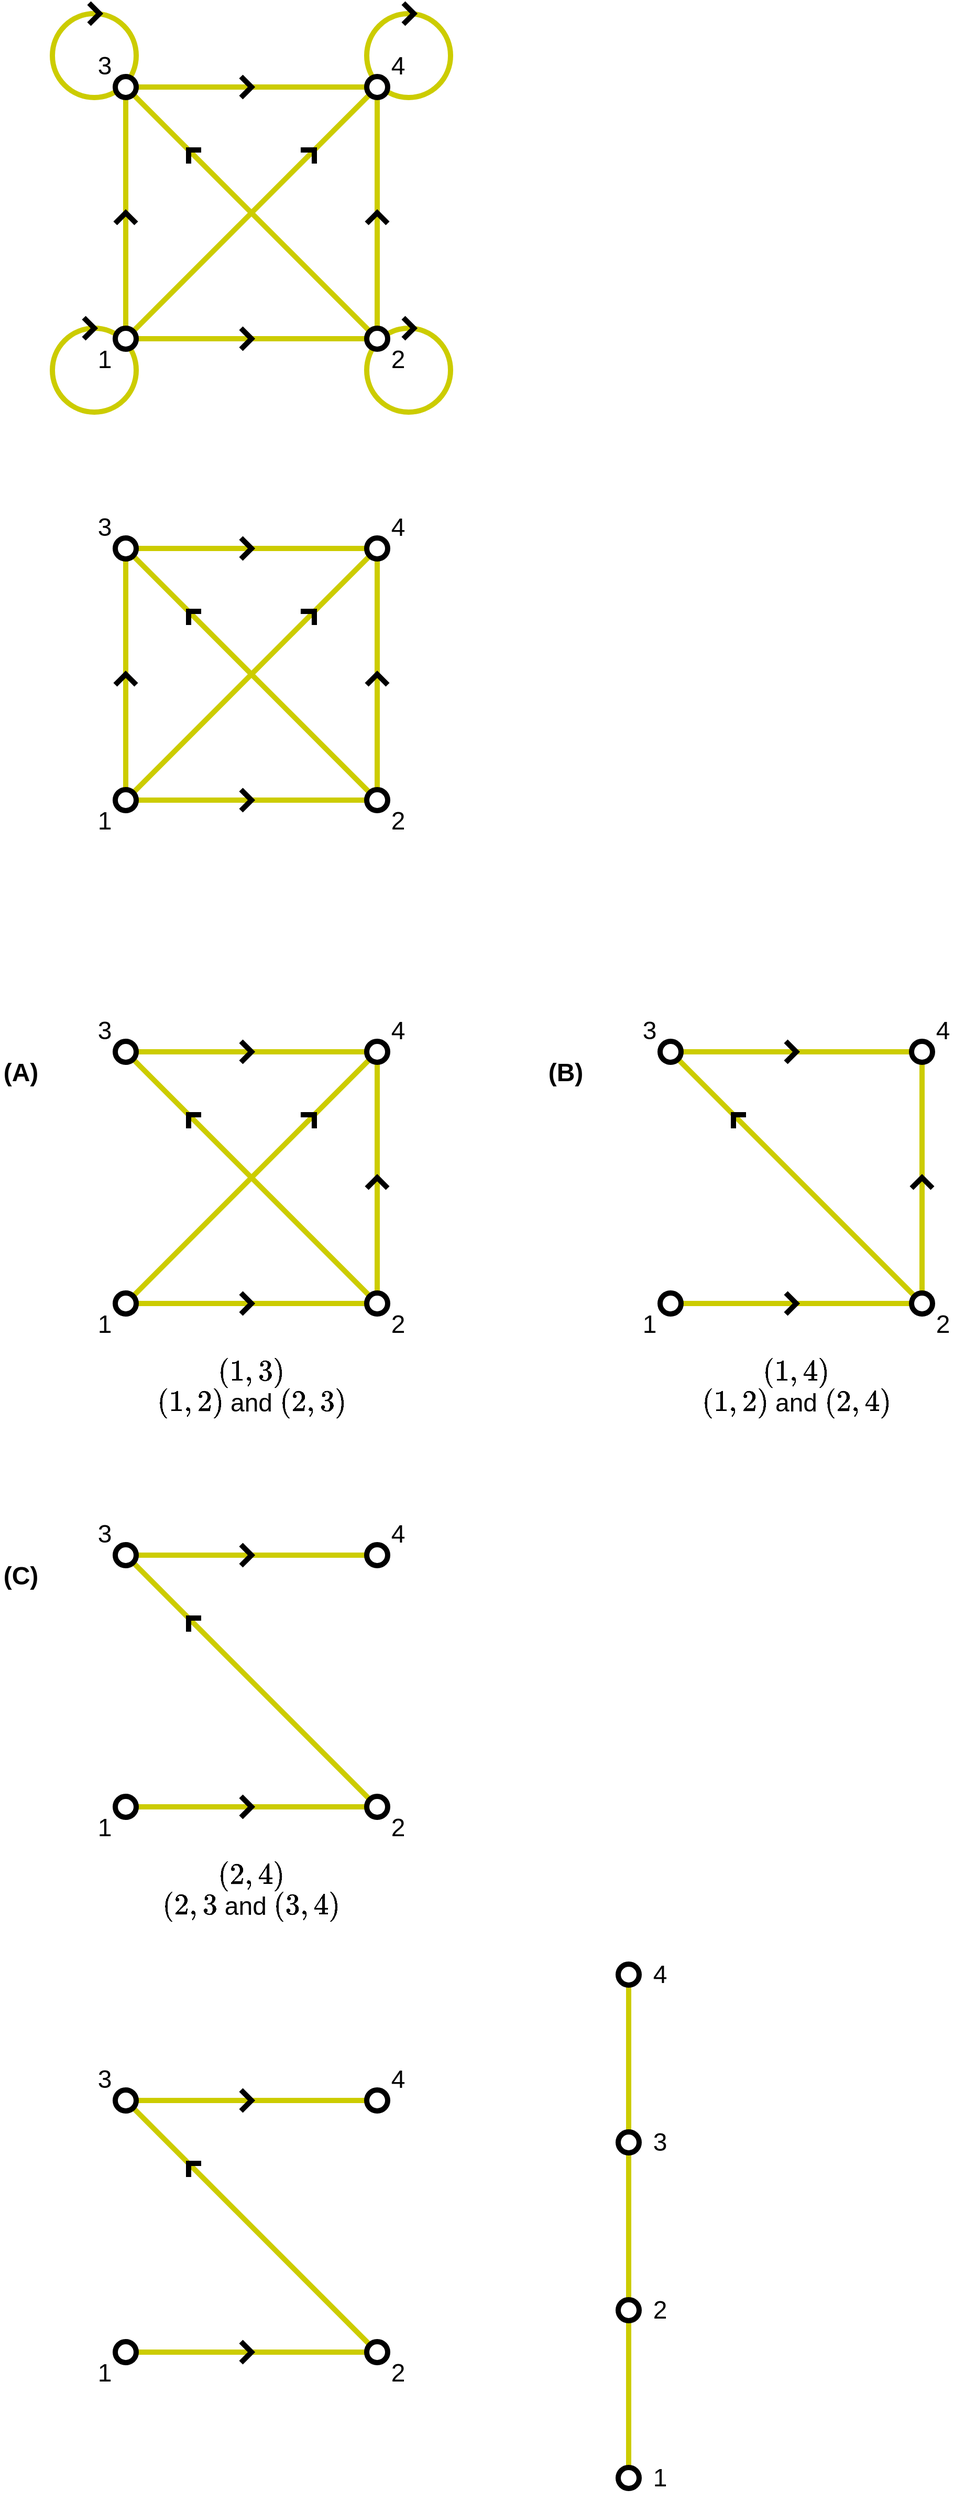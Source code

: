 <mxfile version="21.5.0" type="device">
  <diagram name="Page-1" id="IW_oSJNL5YYZl4O8NQYL">
    <mxGraphModel dx="834" dy="1719" grid="1" gridSize="10" guides="1" tooltips="1" connect="1" arrows="1" fold="1" page="1" pageScale="1" pageWidth="850" pageHeight="1100" math="1" shadow="0">
      <root>
        <mxCell id="0" />
        <mxCell id="1" parent="0" />
        <mxCell id="uUJFxHH4b_m9CaUNY9jW-165" value="" style="ellipse;whiteSpace=wrap;html=1;fillColor=none;strokeWidth=5;strokeColor=#CCCC00;" parent="1" vertex="1">
          <mxGeometry x="390" y="350" width="80" height="80" as="geometry" />
        </mxCell>
        <mxCell id="uUJFxHH4b_m9CaUNY9jW-164" value="" style="ellipse;whiteSpace=wrap;html=1;fillColor=none;strokeWidth=5;strokeColor=#CCCC00;" parent="1" vertex="1">
          <mxGeometry x="90" y="350" width="80" height="80" as="geometry" />
        </mxCell>
        <mxCell id="uUJFxHH4b_m9CaUNY9jW-160" value="" style="ellipse;whiteSpace=wrap;html=1;fillColor=none;strokeWidth=5;strokeColor=#CCCC00;" parent="1" vertex="1">
          <mxGeometry x="90" y="50" width="80" height="80" as="geometry" />
        </mxCell>
        <mxCell id="uUJFxHH4b_m9CaUNY9jW-7" style="rounded=0;orthogonalLoop=1;jettySize=auto;html=1;endArrow=none;endFill=0;strokeWidth=5;strokeColor=#CCCC00;" parent="1" source="uUJFxHH4b_m9CaUNY9jW-1" target="uUJFxHH4b_m9CaUNY9jW-3" edge="1">
          <mxGeometry relative="1" as="geometry" />
        </mxCell>
        <mxCell id="uUJFxHH4b_m9CaUNY9jW-8" style="rounded=0;orthogonalLoop=1;jettySize=auto;html=1;endArrow=none;endFill=0;strokeWidth=5;strokeColor=#CCCC00;" parent="1" source="uUJFxHH4b_m9CaUNY9jW-3" target="uUJFxHH4b_m9CaUNY9jW-4" edge="1">
          <mxGeometry relative="1" as="geometry">
            <mxPoint x="178" y="376" as="sourcePoint" />
            <mxPoint x="322" y="484" as="targetPoint" />
          </mxGeometry>
        </mxCell>
        <mxCell id="uUJFxHH4b_m9CaUNY9jW-9" style="rounded=0;orthogonalLoop=1;jettySize=auto;html=1;endArrow=none;endFill=0;strokeWidth=5;strokeColor=#CCCC00;" parent="1" source="uUJFxHH4b_m9CaUNY9jW-5" target="uUJFxHH4b_m9CaUNY9jW-4" edge="1">
          <mxGeometry relative="1" as="geometry">
            <mxPoint x="338" y="484" as="sourcePoint" />
            <mxPoint x="482" y="376" as="targetPoint" />
          </mxGeometry>
        </mxCell>
        <mxCell id="uUJFxHH4b_m9CaUNY9jW-10" style="rounded=0;orthogonalLoop=1;jettySize=auto;html=1;endArrow=none;endFill=0;strokeWidth=5;strokeColor=#CCCC00;" parent="1" source="uUJFxHH4b_m9CaUNY9jW-1" target="uUJFxHH4b_m9CaUNY9jW-5" edge="1">
          <mxGeometry relative="1" as="geometry">
            <mxPoint x="387.593" y="633.492" as="sourcePoint" />
            <mxPoint x="492" y="380" as="targetPoint" />
          </mxGeometry>
        </mxCell>
        <mxCell id="uUJFxHH4b_m9CaUNY9jW-14" value="" style="endArrow=none;html=1;rounded=0;strokeWidth=5;" parent="1" edge="1">
          <mxGeometry width="50" height="50" relative="1" as="geometry">
            <mxPoint x="270" y="350" as="sourcePoint" />
            <mxPoint x="270" y="370" as="targetPoint" />
            <Array as="points">
              <mxPoint x="280" y="360" />
            </Array>
          </mxGeometry>
        </mxCell>
        <mxCell id="uUJFxHH4b_m9CaUNY9jW-17" value="&lt;font style=&quot;font-size: 24px;&quot;&gt;1&lt;/font&gt;" style="text;html=1;strokeColor=none;fillColor=none;align=center;verticalAlign=middle;whiteSpace=wrap;rounded=0;" parent="1" vertex="1">
          <mxGeometry x="120" y="360" width="40" height="40" as="geometry" />
        </mxCell>
        <mxCell id="uUJFxHH4b_m9CaUNY9jW-150" style="rounded=0;orthogonalLoop=1;jettySize=auto;html=1;endArrow=none;endFill=0;strokeWidth=5;strokeColor=#CCCC00;" parent="1" source="uUJFxHH4b_m9CaUNY9jW-1" target="uUJFxHH4b_m9CaUNY9jW-4" edge="1">
          <mxGeometry relative="1" as="geometry">
            <mxPoint x="170" y="360" as="sourcePoint" />
            <mxPoint x="170" y="140" as="targetPoint" />
          </mxGeometry>
        </mxCell>
        <mxCell id="uUJFxHH4b_m9CaUNY9jW-151" style="rounded=0;orthogonalLoop=1;jettySize=auto;html=1;endArrow=none;endFill=0;strokeWidth=5;strokeColor=#CCCC00;" parent="1" source="uUJFxHH4b_m9CaUNY9jW-5" target="uUJFxHH4b_m9CaUNY9jW-3" edge="1">
          <mxGeometry relative="1" as="geometry">
            <mxPoint x="177" y="363" as="sourcePoint" />
            <mxPoint x="403" y="137" as="targetPoint" />
          </mxGeometry>
        </mxCell>
        <mxCell id="uUJFxHH4b_m9CaUNY9jW-152" value="&lt;font style=&quot;font-size: 24px;&quot;&gt;2&lt;/font&gt;" style="text;html=1;strokeColor=none;fillColor=none;align=center;verticalAlign=middle;whiteSpace=wrap;rounded=0;" parent="1" vertex="1">
          <mxGeometry x="400" y="360" width="40" height="40" as="geometry" />
        </mxCell>
        <mxCell id="uUJFxHH4b_m9CaUNY9jW-153" value="&lt;font style=&quot;font-size: 24px;&quot;&gt;4&lt;/font&gt;" style="text;html=1;strokeColor=none;fillColor=none;align=center;verticalAlign=middle;whiteSpace=wrap;rounded=0;" parent="1" vertex="1">
          <mxGeometry x="400" y="80" width="40" height="40" as="geometry" />
        </mxCell>
        <mxCell id="uUJFxHH4b_m9CaUNY9jW-154" value="&lt;font style=&quot;font-size: 24px;&quot;&gt;3&lt;/font&gt;" style="text;html=1;strokeColor=none;fillColor=none;align=center;verticalAlign=middle;whiteSpace=wrap;rounded=0;" parent="1" vertex="1">
          <mxGeometry x="120" y="80" width="40" height="40" as="geometry" />
        </mxCell>
        <mxCell id="uUJFxHH4b_m9CaUNY9jW-1" value="" style="ellipse;whiteSpace=wrap;html=1;strokeWidth=5;" parent="1" vertex="1">
          <mxGeometry x="150" y="350" width="20" height="20" as="geometry" />
        </mxCell>
        <mxCell id="uUJFxHH4b_m9CaUNY9jW-3" value="" style="ellipse;whiteSpace=wrap;html=1;strokeWidth=5;fillColor=default;" parent="1" vertex="1">
          <mxGeometry x="390" y="350" width="20" height="20" as="geometry" />
        </mxCell>
        <mxCell id="uUJFxHH4b_m9CaUNY9jW-5" value="" style="ellipse;whiteSpace=wrap;html=1;strokeWidth=5;" parent="1" vertex="1">
          <mxGeometry x="150" y="110" width="20" height="20" as="geometry" />
        </mxCell>
        <mxCell id="uUJFxHH4b_m9CaUNY9jW-155" value="" style="endArrow=none;html=1;rounded=0;strokeWidth=5;" parent="1" edge="1">
          <mxGeometry width="50" height="50" relative="1" as="geometry">
            <mxPoint x="270" y="110" as="sourcePoint" />
            <mxPoint x="270" y="130" as="targetPoint" />
            <Array as="points">
              <mxPoint x="280" y="120" />
            </Array>
          </mxGeometry>
        </mxCell>
        <mxCell id="uUJFxHH4b_m9CaUNY9jW-156" value="" style="endArrow=none;html=1;rounded=0;strokeWidth=5;" parent="1" edge="1">
          <mxGeometry width="50" height="50" relative="1" as="geometry">
            <mxPoint x="410" y="250" as="sourcePoint" />
            <mxPoint x="390" y="250" as="targetPoint" />
            <Array as="points">
              <mxPoint x="400" y="240" />
            </Array>
          </mxGeometry>
        </mxCell>
        <mxCell id="uUJFxHH4b_m9CaUNY9jW-157" value="" style="endArrow=none;html=1;rounded=0;strokeWidth=5;" parent="1" edge="1">
          <mxGeometry width="50" height="50" relative="1" as="geometry">
            <mxPoint x="170" y="250" as="sourcePoint" />
            <mxPoint x="150" y="250" as="targetPoint" />
            <Array as="points">
              <mxPoint x="160" y="240" />
            </Array>
          </mxGeometry>
        </mxCell>
        <mxCell id="uUJFxHH4b_m9CaUNY9jW-158" value="" style="endArrow=none;html=1;rounded=0;strokeWidth=5;" parent="1" edge="1">
          <mxGeometry width="50" height="50" relative="1" as="geometry">
            <mxPoint x="232" y="180" as="sourcePoint" />
            <mxPoint x="220" y="193" as="targetPoint" />
            <Array as="points">
              <mxPoint x="220" y="180" />
            </Array>
          </mxGeometry>
        </mxCell>
        <mxCell id="uUJFxHH4b_m9CaUNY9jW-159" value="" style="endArrow=none;html=1;rounded=0;strokeWidth=5;" parent="1" edge="1">
          <mxGeometry width="50" height="50" relative="1" as="geometry">
            <mxPoint x="327" y="180" as="sourcePoint" />
            <mxPoint x="340" y="193" as="targetPoint" />
            <Array as="points">
              <mxPoint x="340" y="180" />
            </Array>
          </mxGeometry>
        </mxCell>
        <mxCell id="uUJFxHH4b_m9CaUNY9jW-161" value="" style="endArrow=none;html=1;rounded=0;strokeWidth=5;" parent="1" edge="1">
          <mxGeometry width="50" height="50" relative="1" as="geometry">
            <mxPoint x="125" y="40" as="sourcePoint" />
            <mxPoint x="125" y="60" as="targetPoint" />
            <Array as="points">
              <mxPoint x="135" y="50" />
            </Array>
          </mxGeometry>
        </mxCell>
        <mxCell id="uUJFxHH4b_m9CaUNY9jW-162" value="" style="ellipse;whiteSpace=wrap;html=1;fillColor=none;strokeWidth=5;strokeColor=#CCCC00;" parent="1" vertex="1">
          <mxGeometry x="390" y="50" width="80" height="80" as="geometry" />
        </mxCell>
        <mxCell id="uUJFxHH4b_m9CaUNY9jW-163" value="" style="endArrow=none;html=1;rounded=0;strokeWidth=5;" parent="1" edge="1">
          <mxGeometry width="50" height="50" relative="1" as="geometry">
            <mxPoint x="425" y="40" as="sourcePoint" />
            <mxPoint x="425" y="60" as="targetPoint" />
            <Array as="points">
              <mxPoint x="435" y="50" />
            </Array>
          </mxGeometry>
        </mxCell>
        <mxCell id="uUJFxHH4b_m9CaUNY9jW-4" value="" style="ellipse;whiteSpace=wrap;html=1;strokeWidth=5;" parent="1" vertex="1">
          <mxGeometry x="390" y="110" width="20" height="20" as="geometry" />
        </mxCell>
        <mxCell id="uUJFxHH4b_m9CaUNY9jW-166" value="" style="endArrow=none;html=1;rounded=0;strokeWidth=5;" parent="1" edge="1">
          <mxGeometry width="50" height="50" relative="1" as="geometry">
            <mxPoint x="120" y="340" as="sourcePoint" />
            <mxPoint x="120" y="360" as="targetPoint" />
            <Array as="points">
              <mxPoint x="130" y="350" />
            </Array>
          </mxGeometry>
        </mxCell>
        <mxCell id="uUJFxHH4b_m9CaUNY9jW-167" value="" style="endArrow=none;html=1;rounded=0;strokeWidth=5;" parent="1" edge="1">
          <mxGeometry width="50" height="50" relative="1" as="geometry">
            <mxPoint x="425" y="340" as="sourcePoint" />
            <mxPoint x="425" y="360" as="targetPoint" />
            <Array as="points">
              <mxPoint x="435" y="350" />
            </Array>
          </mxGeometry>
        </mxCell>
        <mxCell id="uUJFxHH4b_m9CaUNY9jW-171" style="rounded=0;orthogonalLoop=1;jettySize=auto;html=1;endArrow=none;endFill=0;strokeWidth=5;strokeColor=#CCCC00;" parent="1" source="uUJFxHH4b_m9CaUNY9jW-182" target="uUJFxHH4b_m9CaUNY9jW-183" edge="1">
          <mxGeometry relative="1" as="geometry" />
        </mxCell>
        <mxCell id="uUJFxHH4b_m9CaUNY9jW-172" style="rounded=0;orthogonalLoop=1;jettySize=auto;html=1;endArrow=none;endFill=0;strokeWidth=5;strokeColor=#CCCC00;" parent="1" source="uUJFxHH4b_m9CaUNY9jW-183" target="uUJFxHH4b_m9CaUNY9jW-193" edge="1">
          <mxGeometry relative="1" as="geometry">
            <mxPoint x="178" y="816" as="sourcePoint" />
            <mxPoint x="322" y="924" as="targetPoint" />
          </mxGeometry>
        </mxCell>
        <mxCell id="uUJFxHH4b_m9CaUNY9jW-173" style="rounded=0;orthogonalLoop=1;jettySize=auto;html=1;endArrow=none;endFill=0;strokeWidth=5;strokeColor=#CCCC00;" parent="1" source="uUJFxHH4b_m9CaUNY9jW-184" target="uUJFxHH4b_m9CaUNY9jW-193" edge="1">
          <mxGeometry relative="1" as="geometry">
            <mxPoint x="338" y="924" as="sourcePoint" />
            <mxPoint x="482" y="816" as="targetPoint" />
          </mxGeometry>
        </mxCell>
        <mxCell id="uUJFxHH4b_m9CaUNY9jW-174" style="rounded=0;orthogonalLoop=1;jettySize=auto;html=1;endArrow=none;endFill=0;strokeWidth=5;strokeColor=#CCCC00;" parent="1" source="uUJFxHH4b_m9CaUNY9jW-182" target="uUJFxHH4b_m9CaUNY9jW-184" edge="1">
          <mxGeometry relative="1" as="geometry">
            <mxPoint x="387.593" y="1073.492" as="sourcePoint" />
            <mxPoint x="492" y="820" as="targetPoint" />
          </mxGeometry>
        </mxCell>
        <mxCell id="uUJFxHH4b_m9CaUNY9jW-175" value="" style="endArrow=none;html=1;rounded=0;strokeWidth=5;" parent="1" edge="1">
          <mxGeometry width="50" height="50" relative="1" as="geometry">
            <mxPoint x="270" y="790" as="sourcePoint" />
            <mxPoint x="270" y="810" as="targetPoint" />
            <Array as="points">
              <mxPoint x="280" y="800" />
            </Array>
          </mxGeometry>
        </mxCell>
        <mxCell id="uUJFxHH4b_m9CaUNY9jW-176" value="&lt;font style=&quot;font-size: 24px;&quot;&gt;1&lt;/font&gt;" style="text;html=1;strokeColor=none;fillColor=none;align=center;verticalAlign=middle;whiteSpace=wrap;rounded=0;" parent="1" vertex="1">
          <mxGeometry x="120" y="800" width="40" height="40" as="geometry" />
        </mxCell>
        <mxCell id="uUJFxHH4b_m9CaUNY9jW-177" style="rounded=0;orthogonalLoop=1;jettySize=auto;html=1;endArrow=none;endFill=0;strokeWidth=5;strokeColor=#CCCC00;" parent="1" source="uUJFxHH4b_m9CaUNY9jW-182" target="uUJFxHH4b_m9CaUNY9jW-193" edge="1">
          <mxGeometry relative="1" as="geometry">
            <mxPoint x="170" y="800" as="sourcePoint" />
            <mxPoint x="170" y="580" as="targetPoint" />
          </mxGeometry>
        </mxCell>
        <mxCell id="uUJFxHH4b_m9CaUNY9jW-178" style="rounded=0;orthogonalLoop=1;jettySize=auto;html=1;endArrow=none;endFill=0;strokeWidth=5;strokeColor=#CCCC00;" parent="1" source="uUJFxHH4b_m9CaUNY9jW-184" target="uUJFxHH4b_m9CaUNY9jW-183" edge="1">
          <mxGeometry relative="1" as="geometry">
            <mxPoint x="177" y="803" as="sourcePoint" />
            <mxPoint x="403" y="577" as="targetPoint" />
          </mxGeometry>
        </mxCell>
        <mxCell id="uUJFxHH4b_m9CaUNY9jW-179" value="&lt;font style=&quot;font-size: 24px;&quot;&gt;2&lt;/font&gt;" style="text;html=1;strokeColor=none;fillColor=none;align=center;verticalAlign=middle;whiteSpace=wrap;rounded=0;" parent="1" vertex="1">
          <mxGeometry x="400" y="800" width="40" height="40" as="geometry" />
        </mxCell>
        <mxCell id="uUJFxHH4b_m9CaUNY9jW-180" value="&lt;font style=&quot;font-size: 24px;&quot;&gt;4&lt;/font&gt;" style="text;html=1;strokeColor=none;fillColor=none;align=center;verticalAlign=middle;whiteSpace=wrap;rounded=0;" parent="1" vertex="1">
          <mxGeometry x="400" y="520" width="40" height="40" as="geometry" />
        </mxCell>
        <mxCell id="uUJFxHH4b_m9CaUNY9jW-181" value="&lt;font style=&quot;font-size: 24px;&quot;&gt;3&lt;/font&gt;" style="text;html=1;strokeColor=none;fillColor=none;align=center;verticalAlign=middle;whiteSpace=wrap;rounded=0;" parent="1" vertex="1">
          <mxGeometry x="120" y="520" width="40" height="40" as="geometry" />
        </mxCell>
        <mxCell id="uUJFxHH4b_m9CaUNY9jW-182" value="" style="ellipse;whiteSpace=wrap;html=1;strokeWidth=5;" parent="1" vertex="1">
          <mxGeometry x="150" y="790" width="20" height="20" as="geometry" />
        </mxCell>
        <mxCell id="uUJFxHH4b_m9CaUNY9jW-183" value="" style="ellipse;whiteSpace=wrap;html=1;strokeWidth=5;fillColor=default;" parent="1" vertex="1">
          <mxGeometry x="390" y="790" width="20" height="20" as="geometry" />
        </mxCell>
        <mxCell id="uUJFxHH4b_m9CaUNY9jW-184" value="" style="ellipse;whiteSpace=wrap;html=1;strokeWidth=5;" parent="1" vertex="1">
          <mxGeometry x="150" y="550" width="20" height="20" as="geometry" />
        </mxCell>
        <mxCell id="uUJFxHH4b_m9CaUNY9jW-185" value="" style="endArrow=none;html=1;rounded=0;strokeWidth=5;" parent="1" edge="1">
          <mxGeometry width="50" height="50" relative="1" as="geometry">
            <mxPoint x="270" y="550" as="sourcePoint" />
            <mxPoint x="270" y="570" as="targetPoint" />
            <Array as="points">
              <mxPoint x="280" y="560" />
            </Array>
          </mxGeometry>
        </mxCell>
        <mxCell id="uUJFxHH4b_m9CaUNY9jW-186" value="" style="endArrow=none;html=1;rounded=0;strokeWidth=5;" parent="1" edge="1">
          <mxGeometry width="50" height="50" relative="1" as="geometry">
            <mxPoint x="410" y="690" as="sourcePoint" />
            <mxPoint x="390" y="690" as="targetPoint" />
            <Array as="points">
              <mxPoint x="400" y="680" />
            </Array>
          </mxGeometry>
        </mxCell>
        <mxCell id="uUJFxHH4b_m9CaUNY9jW-187" value="" style="endArrow=none;html=1;rounded=0;strokeWidth=5;" parent="1" edge="1">
          <mxGeometry width="50" height="50" relative="1" as="geometry">
            <mxPoint x="170" y="690" as="sourcePoint" />
            <mxPoint x="150" y="690" as="targetPoint" />
            <Array as="points">
              <mxPoint x="160" y="680" />
            </Array>
          </mxGeometry>
        </mxCell>
        <mxCell id="uUJFxHH4b_m9CaUNY9jW-188" value="" style="endArrow=none;html=1;rounded=0;strokeWidth=5;" parent="1" edge="1">
          <mxGeometry width="50" height="50" relative="1" as="geometry">
            <mxPoint x="232" y="620" as="sourcePoint" />
            <mxPoint x="220" y="633" as="targetPoint" />
            <Array as="points">
              <mxPoint x="220" y="620" />
            </Array>
          </mxGeometry>
        </mxCell>
        <mxCell id="uUJFxHH4b_m9CaUNY9jW-189" value="" style="endArrow=none;html=1;rounded=0;strokeWidth=5;" parent="1" edge="1">
          <mxGeometry width="50" height="50" relative="1" as="geometry">
            <mxPoint x="327" y="620" as="sourcePoint" />
            <mxPoint x="340" y="633" as="targetPoint" />
            <Array as="points">
              <mxPoint x="340" y="620" />
            </Array>
          </mxGeometry>
        </mxCell>
        <mxCell id="uUJFxHH4b_m9CaUNY9jW-193" value="" style="ellipse;whiteSpace=wrap;html=1;strokeWidth=5;" parent="1" vertex="1">
          <mxGeometry x="390" y="550" width="20" height="20" as="geometry" />
        </mxCell>
        <mxCell id="uUJFxHH4b_m9CaUNY9jW-196" style="rounded=0;orthogonalLoop=1;jettySize=auto;html=1;endArrow=none;endFill=0;strokeWidth=5;strokeColor=#CCCC00;" parent="1" source="uUJFxHH4b_m9CaUNY9jW-207" target="uUJFxHH4b_m9CaUNY9jW-208" edge="1">
          <mxGeometry relative="1" as="geometry" />
        </mxCell>
        <mxCell id="uUJFxHH4b_m9CaUNY9jW-197" style="rounded=0;orthogonalLoop=1;jettySize=auto;html=1;endArrow=none;endFill=0;strokeWidth=5;strokeColor=#CCCC00;" parent="1" source="uUJFxHH4b_m9CaUNY9jW-208" target="uUJFxHH4b_m9CaUNY9jW-215" edge="1">
          <mxGeometry relative="1" as="geometry">
            <mxPoint x="178" y="1296" as="sourcePoint" />
            <mxPoint x="322" y="1404" as="targetPoint" />
          </mxGeometry>
        </mxCell>
        <mxCell id="uUJFxHH4b_m9CaUNY9jW-198" style="rounded=0;orthogonalLoop=1;jettySize=auto;html=1;endArrow=none;endFill=0;strokeWidth=5;strokeColor=#CCCC00;" parent="1" source="uUJFxHH4b_m9CaUNY9jW-209" target="uUJFxHH4b_m9CaUNY9jW-215" edge="1">
          <mxGeometry relative="1" as="geometry">
            <mxPoint x="338" y="1404" as="sourcePoint" />
            <mxPoint x="482" y="1296" as="targetPoint" />
          </mxGeometry>
        </mxCell>
        <mxCell id="uUJFxHH4b_m9CaUNY9jW-200" value="" style="endArrow=none;html=1;rounded=0;strokeWidth=5;" parent="1" edge="1">
          <mxGeometry width="50" height="50" relative="1" as="geometry">
            <mxPoint x="270" y="1270" as="sourcePoint" />
            <mxPoint x="270" y="1290" as="targetPoint" />
            <Array as="points">
              <mxPoint x="280" y="1280" />
            </Array>
          </mxGeometry>
        </mxCell>
        <mxCell id="uUJFxHH4b_m9CaUNY9jW-201" value="&lt;font style=&quot;font-size: 24px;&quot;&gt;1&lt;/font&gt;" style="text;html=1;strokeColor=none;fillColor=none;align=center;verticalAlign=middle;whiteSpace=wrap;rounded=0;" parent="1" vertex="1">
          <mxGeometry x="120" y="1280" width="40" height="40" as="geometry" />
        </mxCell>
        <mxCell id="uUJFxHH4b_m9CaUNY9jW-202" style="rounded=0;orthogonalLoop=1;jettySize=auto;html=1;endArrow=none;endFill=0;strokeWidth=5;strokeColor=#CCCC00;" parent="1" source="uUJFxHH4b_m9CaUNY9jW-207" target="uUJFxHH4b_m9CaUNY9jW-215" edge="1">
          <mxGeometry relative="1" as="geometry">
            <mxPoint x="170" y="1280" as="sourcePoint" />
            <mxPoint x="170" y="1060" as="targetPoint" />
          </mxGeometry>
        </mxCell>
        <mxCell id="uUJFxHH4b_m9CaUNY9jW-203" style="rounded=0;orthogonalLoop=1;jettySize=auto;html=1;endArrow=none;endFill=0;strokeWidth=5;strokeColor=#CCCC00;" parent="1" source="uUJFxHH4b_m9CaUNY9jW-209" target="uUJFxHH4b_m9CaUNY9jW-208" edge="1">
          <mxGeometry relative="1" as="geometry">
            <mxPoint x="177" y="1283" as="sourcePoint" />
            <mxPoint x="403" y="1057" as="targetPoint" />
          </mxGeometry>
        </mxCell>
        <mxCell id="uUJFxHH4b_m9CaUNY9jW-204" value="&lt;font style=&quot;font-size: 24px;&quot;&gt;2&lt;/font&gt;" style="text;html=1;strokeColor=none;fillColor=none;align=center;verticalAlign=middle;whiteSpace=wrap;rounded=0;" parent="1" vertex="1">
          <mxGeometry x="400" y="1280" width="40" height="40" as="geometry" />
        </mxCell>
        <mxCell id="uUJFxHH4b_m9CaUNY9jW-205" value="&lt;font style=&quot;font-size: 24px;&quot;&gt;4&lt;/font&gt;" style="text;html=1;strokeColor=none;fillColor=none;align=center;verticalAlign=middle;whiteSpace=wrap;rounded=0;" parent="1" vertex="1">
          <mxGeometry x="400" y="1000" width="40" height="40" as="geometry" />
        </mxCell>
        <mxCell id="uUJFxHH4b_m9CaUNY9jW-206" value="&lt;font style=&quot;font-size: 24px;&quot;&gt;3&lt;/font&gt;" style="text;html=1;strokeColor=none;fillColor=none;align=center;verticalAlign=middle;whiteSpace=wrap;rounded=0;" parent="1" vertex="1">
          <mxGeometry x="120" y="1000" width="40" height="40" as="geometry" />
        </mxCell>
        <mxCell id="uUJFxHH4b_m9CaUNY9jW-207" value="" style="ellipse;whiteSpace=wrap;html=1;strokeWidth=5;" parent="1" vertex="1">
          <mxGeometry x="150" y="1270" width="20" height="20" as="geometry" />
        </mxCell>
        <mxCell id="uUJFxHH4b_m9CaUNY9jW-208" value="" style="ellipse;whiteSpace=wrap;html=1;strokeWidth=5;fillColor=default;" parent="1" vertex="1">
          <mxGeometry x="390" y="1270" width="20" height="20" as="geometry" />
        </mxCell>
        <mxCell id="uUJFxHH4b_m9CaUNY9jW-209" value="" style="ellipse;whiteSpace=wrap;html=1;strokeWidth=5;" parent="1" vertex="1">
          <mxGeometry x="150" y="1030" width="20" height="20" as="geometry" />
        </mxCell>
        <mxCell id="uUJFxHH4b_m9CaUNY9jW-210" value="" style="endArrow=none;html=1;rounded=0;strokeWidth=5;" parent="1" edge="1">
          <mxGeometry width="50" height="50" relative="1" as="geometry">
            <mxPoint x="270" y="1030" as="sourcePoint" />
            <mxPoint x="270" y="1050" as="targetPoint" />
            <Array as="points">
              <mxPoint x="280" y="1040" />
            </Array>
          </mxGeometry>
        </mxCell>
        <mxCell id="uUJFxHH4b_m9CaUNY9jW-211" value="" style="endArrow=none;html=1;rounded=0;strokeWidth=5;" parent="1" edge="1">
          <mxGeometry width="50" height="50" relative="1" as="geometry">
            <mxPoint x="410" y="1170" as="sourcePoint" />
            <mxPoint x="390" y="1170" as="targetPoint" />
            <Array as="points">
              <mxPoint x="400" y="1160" />
            </Array>
          </mxGeometry>
        </mxCell>
        <mxCell id="uUJFxHH4b_m9CaUNY9jW-213" value="" style="endArrow=none;html=1;rounded=0;strokeWidth=5;" parent="1" edge="1">
          <mxGeometry width="50" height="50" relative="1" as="geometry">
            <mxPoint x="232" y="1100" as="sourcePoint" />
            <mxPoint x="220" y="1113" as="targetPoint" />
            <Array as="points">
              <mxPoint x="220" y="1100" />
            </Array>
          </mxGeometry>
        </mxCell>
        <mxCell id="uUJFxHH4b_m9CaUNY9jW-214" value="" style="endArrow=none;html=1;rounded=0;strokeWidth=5;" parent="1" edge="1">
          <mxGeometry width="50" height="50" relative="1" as="geometry">
            <mxPoint x="327" y="1100" as="sourcePoint" />
            <mxPoint x="340" y="1113" as="targetPoint" />
            <Array as="points">
              <mxPoint x="340" y="1100" />
            </Array>
          </mxGeometry>
        </mxCell>
        <mxCell id="uUJFxHH4b_m9CaUNY9jW-215" value="" style="ellipse;whiteSpace=wrap;html=1;strokeWidth=5;" parent="1" vertex="1">
          <mxGeometry x="390" y="1030" width="20" height="20" as="geometry" />
        </mxCell>
        <mxCell id="uUJFxHH4b_m9CaUNY9jW-216" value="&lt;font style=&quot;font-size: 24px;&quot;&gt;&lt;b&gt;(A)&lt;/b&gt;&lt;/font&gt;" style="text;html=1;strokeColor=none;fillColor=none;align=center;verticalAlign=middle;whiteSpace=wrap;rounded=0;" parent="1" vertex="1">
          <mxGeometry x="40" y="1040" width="40" height="40" as="geometry" />
        </mxCell>
        <mxCell id="uUJFxHH4b_m9CaUNY9jW-217" style="rounded=0;orthogonalLoop=1;jettySize=auto;html=1;endArrow=none;endFill=0;strokeWidth=5;strokeColor=#CCCC00;" parent="1" source="uUJFxHH4b_m9CaUNY9jW-227" target="uUJFxHH4b_m9CaUNY9jW-228" edge="1">
          <mxGeometry relative="1" as="geometry" />
        </mxCell>
        <mxCell id="uUJFxHH4b_m9CaUNY9jW-218" style="rounded=0;orthogonalLoop=1;jettySize=auto;html=1;endArrow=none;endFill=0;strokeWidth=5;strokeColor=#CCCC00;" parent="1" source="uUJFxHH4b_m9CaUNY9jW-228" target="uUJFxHH4b_m9CaUNY9jW-234" edge="1">
          <mxGeometry relative="1" as="geometry">
            <mxPoint x="698" y="1296" as="sourcePoint" />
            <mxPoint x="842" y="1404" as="targetPoint" />
          </mxGeometry>
        </mxCell>
        <mxCell id="uUJFxHH4b_m9CaUNY9jW-219" style="rounded=0;orthogonalLoop=1;jettySize=auto;html=1;endArrow=none;endFill=0;strokeWidth=5;strokeColor=#CCCC00;" parent="1" source="uUJFxHH4b_m9CaUNY9jW-229" target="uUJFxHH4b_m9CaUNY9jW-234" edge="1">
          <mxGeometry relative="1" as="geometry">
            <mxPoint x="858" y="1404" as="sourcePoint" />
            <mxPoint x="1002" y="1296" as="targetPoint" />
          </mxGeometry>
        </mxCell>
        <mxCell id="uUJFxHH4b_m9CaUNY9jW-220" value="" style="endArrow=none;html=1;rounded=0;strokeWidth=5;" parent="1" edge="1">
          <mxGeometry width="50" height="50" relative="1" as="geometry">
            <mxPoint x="790" y="1270" as="sourcePoint" />
            <mxPoint x="790" y="1290" as="targetPoint" />
            <Array as="points">
              <mxPoint x="800" y="1280" />
            </Array>
          </mxGeometry>
        </mxCell>
        <mxCell id="uUJFxHH4b_m9CaUNY9jW-221" value="&lt;font style=&quot;font-size: 24px;&quot;&gt;1&lt;/font&gt;" style="text;html=1;strokeColor=none;fillColor=none;align=center;verticalAlign=middle;whiteSpace=wrap;rounded=0;" parent="1" vertex="1">
          <mxGeometry x="640" y="1280" width="40" height="40" as="geometry" />
        </mxCell>
        <mxCell id="uUJFxHH4b_m9CaUNY9jW-223" style="rounded=0;orthogonalLoop=1;jettySize=auto;html=1;endArrow=none;endFill=0;strokeWidth=5;strokeColor=#CCCC00;" parent="1" source="uUJFxHH4b_m9CaUNY9jW-229" target="uUJFxHH4b_m9CaUNY9jW-228" edge="1">
          <mxGeometry relative="1" as="geometry">
            <mxPoint x="697" y="1283" as="sourcePoint" />
            <mxPoint x="923" y="1057" as="targetPoint" />
          </mxGeometry>
        </mxCell>
        <mxCell id="uUJFxHH4b_m9CaUNY9jW-224" value="&lt;font style=&quot;font-size: 24px;&quot;&gt;2&lt;/font&gt;" style="text;html=1;strokeColor=none;fillColor=none;align=center;verticalAlign=middle;whiteSpace=wrap;rounded=0;" parent="1" vertex="1">
          <mxGeometry x="920" y="1280" width="40" height="40" as="geometry" />
        </mxCell>
        <mxCell id="uUJFxHH4b_m9CaUNY9jW-225" value="&lt;font style=&quot;font-size: 24px;&quot;&gt;4&lt;/font&gt;" style="text;html=1;strokeColor=none;fillColor=none;align=center;verticalAlign=middle;whiteSpace=wrap;rounded=0;" parent="1" vertex="1">
          <mxGeometry x="920" y="1000" width="40" height="40" as="geometry" />
        </mxCell>
        <mxCell id="uUJFxHH4b_m9CaUNY9jW-226" value="&lt;font style=&quot;font-size: 24px;&quot;&gt;3&lt;/font&gt;" style="text;html=1;strokeColor=none;fillColor=none;align=center;verticalAlign=middle;whiteSpace=wrap;rounded=0;" parent="1" vertex="1">
          <mxGeometry x="640" y="1000" width="40" height="40" as="geometry" />
        </mxCell>
        <mxCell id="uUJFxHH4b_m9CaUNY9jW-227" value="" style="ellipse;whiteSpace=wrap;html=1;strokeWidth=5;" parent="1" vertex="1">
          <mxGeometry x="670" y="1270" width="20" height="20" as="geometry" />
        </mxCell>
        <mxCell id="uUJFxHH4b_m9CaUNY9jW-228" value="" style="ellipse;whiteSpace=wrap;html=1;strokeWidth=5;fillColor=default;" parent="1" vertex="1">
          <mxGeometry x="910" y="1270" width="20" height="20" as="geometry" />
        </mxCell>
        <mxCell id="uUJFxHH4b_m9CaUNY9jW-229" value="" style="ellipse;whiteSpace=wrap;html=1;strokeWidth=5;" parent="1" vertex="1">
          <mxGeometry x="670" y="1030" width="20" height="20" as="geometry" />
        </mxCell>
        <mxCell id="uUJFxHH4b_m9CaUNY9jW-230" value="" style="endArrow=none;html=1;rounded=0;strokeWidth=5;" parent="1" edge="1">
          <mxGeometry width="50" height="50" relative="1" as="geometry">
            <mxPoint x="790" y="1030" as="sourcePoint" />
            <mxPoint x="790" y="1050" as="targetPoint" />
            <Array as="points">
              <mxPoint x="800" y="1040" />
            </Array>
          </mxGeometry>
        </mxCell>
        <mxCell id="uUJFxHH4b_m9CaUNY9jW-231" value="" style="endArrow=none;html=1;rounded=0;strokeWidth=5;" parent="1" edge="1">
          <mxGeometry width="50" height="50" relative="1" as="geometry">
            <mxPoint x="930" y="1170" as="sourcePoint" />
            <mxPoint x="910" y="1170" as="targetPoint" />
            <Array as="points">
              <mxPoint x="920" y="1160" />
            </Array>
          </mxGeometry>
        </mxCell>
        <mxCell id="uUJFxHH4b_m9CaUNY9jW-232" value="" style="endArrow=none;html=1;rounded=0;strokeWidth=5;" parent="1" edge="1">
          <mxGeometry width="50" height="50" relative="1" as="geometry">
            <mxPoint x="752" y="1100" as="sourcePoint" />
            <mxPoint x="740" y="1113" as="targetPoint" />
            <Array as="points">
              <mxPoint x="740" y="1100" />
            </Array>
          </mxGeometry>
        </mxCell>
        <mxCell id="uUJFxHH4b_m9CaUNY9jW-234" value="" style="ellipse;whiteSpace=wrap;html=1;strokeWidth=5;" parent="1" vertex="1">
          <mxGeometry x="910" y="1030" width="20" height="20" as="geometry" />
        </mxCell>
        <mxCell id="uUJFxHH4b_m9CaUNY9jW-235" value="&lt;font style=&quot;font-size: 24px;&quot;&gt;&lt;b&gt;(B)&lt;/b&gt;&lt;/font&gt;" style="text;html=1;strokeColor=none;fillColor=none;align=center;verticalAlign=middle;whiteSpace=wrap;rounded=0;" parent="1" vertex="1">
          <mxGeometry x="560" y="1040" width="40" height="40" as="geometry" />
        </mxCell>
        <mxCell id="uUJFxHH4b_m9CaUNY9jW-236" value="&lt;font style=&quot;font-size: 24px;&quot;&gt;\((1, 3)\)&lt;br&gt;\((1, 2)\) and \((2, 3)\)&lt;br&gt;&lt;/font&gt;" style="text;html=1;strokeColor=none;fillColor=none;align=center;verticalAlign=middle;whiteSpace=wrap;rounded=0;" parent="1" vertex="1">
          <mxGeometry x="160" y="1320" width="240" height="80" as="geometry" />
        </mxCell>
        <mxCell id="uUJFxHH4b_m9CaUNY9jW-237" value="&lt;font style=&quot;font-size: 24px;&quot;&gt;\((1, 4)\)&lt;br&gt;\((1, 2)\) and \((2, 4)\)&lt;br&gt;&lt;/font&gt;" style="text;html=1;strokeColor=none;fillColor=none;align=center;verticalAlign=middle;whiteSpace=wrap;rounded=0;" parent="1" vertex="1">
          <mxGeometry x="680" y="1320" width="240" height="80" as="geometry" />
        </mxCell>
        <mxCell id="uUJFxHH4b_m9CaUNY9jW-238" style="rounded=0;orthogonalLoop=1;jettySize=auto;html=1;endArrow=none;endFill=0;strokeWidth=5;strokeColor=#CCCC00;" parent="1" source="uUJFxHH4b_m9CaUNY9jW-247" target="uUJFxHH4b_m9CaUNY9jW-248" edge="1">
          <mxGeometry relative="1" as="geometry" />
        </mxCell>
        <mxCell id="uUJFxHH4b_m9CaUNY9jW-240" style="rounded=0;orthogonalLoop=1;jettySize=auto;html=1;endArrow=none;endFill=0;strokeWidth=5;strokeColor=#CCCC00;" parent="1" source="uUJFxHH4b_m9CaUNY9jW-249" target="uUJFxHH4b_m9CaUNY9jW-253" edge="1">
          <mxGeometry relative="1" as="geometry">
            <mxPoint x="338" y="1884" as="sourcePoint" />
            <mxPoint x="482" y="1776" as="targetPoint" />
          </mxGeometry>
        </mxCell>
        <mxCell id="uUJFxHH4b_m9CaUNY9jW-241" value="" style="endArrow=none;html=1;rounded=0;strokeWidth=5;" parent="1" edge="1">
          <mxGeometry width="50" height="50" relative="1" as="geometry">
            <mxPoint x="270" y="1750" as="sourcePoint" />
            <mxPoint x="270" y="1770" as="targetPoint" />
            <Array as="points">
              <mxPoint x="280" y="1760" />
            </Array>
          </mxGeometry>
        </mxCell>
        <mxCell id="uUJFxHH4b_m9CaUNY9jW-242" value="&lt;font style=&quot;font-size: 24px;&quot;&gt;1&lt;/font&gt;" style="text;html=1;strokeColor=none;fillColor=none;align=center;verticalAlign=middle;whiteSpace=wrap;rounded=0;" parent="1" vertex="1">
          <mxGeometry x="120" y="1760" width="40" height="40" as="geometry" />
        </mxCell>
        <mxCell id="uUJFxHH4b_m9CaUNY9jW-243" style="rounded=0;orthogonalLoop=1;jettySize=auto;html=1;endArrow=none;endFill=0;strokeWidth=5;strokeColor=#CCCC00;" parent="1" source="uUJFxHH4b_m9CaUNY9jW-249" target="uUJFxHH4b_m9CaUNY9jW-248" edge="1">
          <mxGeometry relative="1" as="geometry">
            <mxPoint x="177" y="1763" as="sourcePoint" />
            <mxPoint x="403" y="1537" as="targetPoint" />
          </mxGeometry>
        </mxCell>
        <mxCell id="uUJFxHH4b_m9CaUNY9jW-244" value="&lt;font style=&quot;font-size: 24px;&quot;&gt;2&lt;/font&gt;" style="text;html=1;strokeColor=none;fillColor=none;align=center;verticalAlign=middle;whiteSpace=wrap;rounded=0;" parent="1" vertex="1">
          <mxGeometry x="400" y="1760" width="40" height="40" as="geometry" />
        </mxCell>
        <mxCell id="uUJFxHH4b_m9CaUNY9jW-245" value="&lt;font style=&quot;font-size: 24px;&quot;&gt;4&lt;/font&gt;" style="text;html=1;strokeColor=none;fillColor=none;align=center;verticalAlign=middle;whiteSpace=wrap;rounded=0;" parent="1" vertex="1">
          <mxGeometry x="400" y="1480" width="40" height="40" as="geometry" />
        </mxCell>
        <mxCell id="uUJFxHH4b_m9CaUNY9jW-246" value="&lt;font style=&quot;font-size: 24px;&quot;&gt;3&lt;/font&gt;" style="text;html=1;strokeColor=none;fillColor=none;align=center;verticalAlign=middle;whiteSpace=wrap;rounded=0;" parent="1" vertex="1">
          <mxGeometry x="120" y="1480" width="40" height="40" as="geometry" />
        </mxCell>
        <mxCell id="uUJFxHH4b_m9CaUNY9jW-247" value="" style="ellipse;whiteSpace=wrap;html=1;strokeWidth=5;" parent="1" vertex="1">
          <mxGeometry x="150" y="1750" width="20" height="20" as="geometry" />
        </mxCell>
        <mxCell id="uUJFxHH4b_m9CaUNY9jW-248" value="" style="ellipse;whiteSpace=wrap;html=1;strokeWidth=5;fillColor=default;" parent="1" vertex="1">
          <mxGeometry x="390" y="1750" width="20" height="20" as="geometry" />
        </mxCell>
        <mxCell id="uUJFxHH4b_m9CaUNY9jW-249" value="" style="ellipse;whiteSpace=wrap;html=1;strokeWidth=5;" parent="1" vertex="1">
          <mxGeometry x="150" y="1510" width="20" height="20" as="geometry" />
        </mxCell>
        <mxCell id="uUJFxHH4b_m9CaUNY9jW-250" value="" style="endArrow=none;html=1;rounded=0;strokeWidth=5;" parent="1" edge="1">
          <mxGeometry width="50" height="50" relative="1" as="geometry">
            <mxPoint x="270" y="1510" as="sourcePoint" />
            <mxPoint x="270" y="1530" as="targetPoint" />
            <Array as="points">
              <mxPoint x="280" y="1520" />
            </Array>
          </mxGeometry>
        </mxCell>
        <mxCell id="uUJFxHH4b_m9CaUNY9jW-252" value="" style="endArrow=none;html=1;rounded=0;strokeWidth=5;" parent="1" edge="1">
          <mxGeometry width="50" height="50" relative="1" as="geometry">
            <mxPoint x="232" y="1580" as="sourcePoint" />
            <mxPoint x="220" y="1593" as="targetPoint" />
            <Array as="points">
              <mxPoint x="220" y="1580" />
            </Array>
          </mxGeometry>
        </mxCell>
        <mxCell id="uUJFxHH4b_m9CaUNY9jW-253" value="" style="ellipse;whiteSpace=wrap;html=1;strokeWidth=5;" parent="1" vertex="1">
          <mxGeometry x="390" y="1510" width="20" height="20" as="geometry" />
        </mxCell>
        <mxCell id="uUJFxHH4b_m9CaUNY9jW-254" value="&lt;font style=&quot;font-size: 24px;&quot;&gt;&lt;b&gt;(C)&lt;/b&gt;&lt;/font&gt;" style="text;html=1;strokeColor=none;fillColor=none;align=center;verticalAlign=middle;whiteSpace=wrap;rounded=0;" parent="1" vertex="1">
          <mxGeometry x="40" y="1520" width="40" height="40" as="geometry" />
        </mxCell>
        <mxCell id="uUJFxHH4b_m9CaUNY9jW-255" value="&lt;font style=&quot;font-size: 24px;&quot;&gt;\((2, 4)\)&lt;br&gt;\((2,3\) and \((3, 4)\)&lt;br&gt;&lt;/font&gt;" style="text;html=1;strokeColor=none;fillColor=none;align=center;verticalAlign=middle;whiteSpace=wrap;rounded=0;" parent="1" vertex="1">
          <mxGeometry x="160" y="1800" width="240" height="80" as="geometry" />
        </mxCell>
        <mxCell id="uUJFxHH4b_m9CaUNY9jW-257" style="rounded=0;orthogonalLoop=1;jettySize=auto;html=1;endArrow=none;endFill=0;strokeWidth=5;strokeColor=#CCCC00;" parent="1" source="uUJFxHH4b_m9CaUNY9jW-265" target="uUJFxHH4b_m9CaUNY9jW-266" edge="1">
          <mxGeometry relative="1" as="geometry" />
        </mxCell>
        <mxCell id="uUJFxHH4b_m9CaUNY9jW-258" style="rounded=0;orthogonalLoop=1;jettySize=auto;html=1;endArrow=none;endFill=0;strokeWidth=5;strokeColor=#CCCC00;" parent="1" source="uUJFxHH4b_m9CaUNY9jW-267" target="uUJFxHH4b_m9CaUNY9jW-270" edge="1">
          <mxGeometry relative="1" as="geometry">
            <mxPoint x="338" y="2404" as="sourcePoint" />
            <mxPoint x="482" y="2296" as="targetPoint" />
          </mxGeometry>
        </mxCell>
        <mxCell id="uUJFxHH4b_m9CaUNY9jW-259" value="" style="endArrow=none;html=1;rounded=0;strokeWidth=5;" parent="1" edge="1">
          <mxGeometry width="50" height="50" relative="1" as="geometry">
            <mxPoint x="270" y="2270" as="sourcePoint" />
            <mxPoint x="270" y="2290" as="targetPoint" />
            <Array as="points">
              <mxPoint x="280" y="2280" />
            </Array>
          </mxGeometry>
        </mxCell>
        <mxCell id="uUJFxHH4b_m9CaUNY9jW-260" value="&lt;font style=&quot;font-size: 24px;&quot;&gt;1&lt;/font&gt;" style="text;html=1;strokeColor=none;fillColor=none;align=center;verticalAlign=middle;whiteSpace=wrap;rounded=0;" parent="1" vertex="1">
          <mxGeometry x="120" y="2280" width="40" height="40" as="geometry" />
        </mxCell>
        <mxCell id="uUJFxHH4b_m9CaUNY9jW-261" style="rounded=0;orthogonalLoop=1;jettySize=auto;html=1;endArrow=none;endFill=0;strokeWidth=5;strokeColor=#CCCC00;" parent="1" source="uUJFxHH4b_m9CaUNY9jW-267" target="uUJFxHH4b_m9CaUNY9jW-266" edge="1">
          <mxGeometry relative="1" as="geometry">
            <mxPoint x="177" y="2283" as="sourcePoint" />
            <mxPoint x="403" y="2057" as="targetPoint" />
          </mxGeometry>
        </mxCell>
        <mxCell id="uUJFxHH4b_m9CaUNY9jW-262" value="&lt;font style=&quot;font-size: 24px;&quot;&gt;2&lt;/font&gt;" style="text;html=1;strokeColor=none;fillColor=none;align=center;verticalAlign=middle;whiteSpace=wrap;rounded=0;" parent="1" vertex="1">
          <mxGeometry x="400" y="2280" width="40" height="40" as="geometry" />
        </mxCell>
        <mxCell id="uUJFxHH4b_m9CaUNY9jW-263" value="&lt;font style=&quot;font-size: 24px;&quot;&gt;4&lt;/font&gt;" style="text;html=1;strokeColor=none;fillColor=none;align=center;verticalAlign=middle;whiteSpace=wrap;rounded=0;" parent="1" vertex="1">
          <mxGeometry x="400" y="2000" width="40" height="40" as="geometry" />
        </mxCell>
        <mxCell id="uUJFxHH4b_m9CaUNY9jW-264" value="&lt;font style=&quot;font-size: 24px;&quot;&gt;3&lt;/font&gt;" style="text;html=1;strokeColor=none;fillColor=none;align=center;verticalAlign=middle;whiteSpace=wrap;rounded=0;" parent="1" vertex="1">
          <mxGeometry x="120" y="2000" width="40" height="40" as="geometry" />
        </mxCell>
        <mxCell id="uUJFxHH4b_m9CaUNY9jW-265" value="" style="ellipse;whiteSpace=wrap;html=1;strokeWidth=5;" parent="1" vertex="1">
          <mxGeometry x="150" y="2270" width="20" height="20" as="geometry" />
        </mxCell>
        <mxCell id="uUJFxHH4b_m9CaUNY9jW-266" value="" style="ellipse;whiteSpace=wrap;html=1;strokeWidth=5;fillColor=default;" parent="1" vertex="1">
          <mxGeometry x="390" y="2270" width="20" height="20" as="geometry" />
        </mxCell>
        <mxCell id="uUJFxHH4b_m9CaUNY9jW-267" value="" style="ellipse;whiteSpace=wrap;html=1;strokeWidth=5;" parent="1" vertex="1">
          <mxGeometry x="150" y="2030" width="20" height="20" as="geometry" />
        </mxCell>
        <mxCell id="uUJFxHH4b_m9CaUNY9jW-268" value="" style="endArrow=none;html=1;rounded=0;strokeWidth=5;" parent="1" edge="1">
          <mxGeometry width="50" height="50" relative="1" as="geometry">
            <mxPoint x="270" y="2030" as="sourcePoint" />
            <mxPoint x="270" y="2050" as="targetPoint" />
            <Array as="points">
              <mxPoint x="280" y="2040" />
            </Array>
          </mxGeometry>
        </mxCell>
        <mxCell id="uUJFxHH4b_m9CaUNY9jW-269" value="" style="endArrow=none;html=1;rounded=0;strokeWidth=5;" parent="1" edge="1">
          <mxGeometry width="50" height="50" relative="1" as="geometry">
            <mxPoint x="232" y="2100" as="sourcePoint" />
            <mxPoint x="220" y="2113" as="targetPoint" />
            <Array as="points">
              <mxPoint x="220" y="2100" />
            </Array>
          </mxGeometry>
        </mxCell>
        <mxCell id="uUJFxHH4b_m9CaUNY9jW-270" value="" style="ellipse;whiteSpace=wrap;html=1;strokeWidth=5;" parent="1" vertex="1">
          <mxGeometry x="390" y="2030" width="20" height="20" as="geometry" />
        </mxCell>
        <mxCell id="uUJFxHH4b_m9CaUNY9jW-276" style="rounded=0;orthogonalLoop=1;jettySize=auto;html=1;endArrow=none;endFill=0;strokeWidth=5;strokeColor=#CCCC00;" parent="1" source="uUJFxHH4b_m9CaUNY9jW-274" target="uUJFxHH4b_m9CaUNY9jW-275" edge="1">
          <mxGeometry relative="1" as="geometry">
            <mxPoint x="177" y="2057" as="sourcePoint" />
            <mxPoint x="403" y="2283" as="targetPoint" />
          </mxGeometry>
        </mxCell>
        <mxCell id="uUJFxHH4b_m9CaUNY9jW-277" style="rounded=0;orthogonalLoop=1;jettySize=auto;html=1;endArrow=none;endFill=0;strokeWidth=5;strokeColor=#CCCC00;" parent="1" source="uUJFxHH4b_m9CaUNY9jW-273" target="uUJFxHH4b_m9CaUNY9jW-274" edge="1">
          <mxGeometry relative="1" as="geometry">
            <mxPoint x="730" y="2150" as="sourcePoint" />
            <mxPoint x="710" y="2210" as="targetPoint" />
          </mxGeometry>
        </mxCell>
        <mxCell id="uUJFxHH4b_m9CaUNY9jW-278" style="rounded=0;orthogonalLoop=1;jettySize=auto;html=1;endArrow=none;endFill=0;strokeWidth=5;strokeColor=#CCCC00;" parent="1" source="uUJFxHH4b_m9CaUNY9jW-272" target="uUJFxHH4b_m9CaUNY9jW-273" edge="1">
          <mxGeometry relative="1" as="geometry">
            <mxPoint x="650" y="2100" as="sourcePoint" />
            <mxPoint x="740" y="2050" as="targetPoint" />
          </mxGeometry>
        </mxCell>
        <mxCell id="uUJFxHH4b_m9CaUNY9jW-272" value="" style="ellipse;whiteSpace=wrap;html=1;strokeWidth=5;" parent="1" vertex="1">
          <mxGeometry x="630" y="1910" width="20" height="20" as="geometry" />
        </mxCell>
        <mxCell id="uUJFxHH4b_m9CaUNY9jW-273" value="" style="ellipse;whiteSpace=wrap;html=1;strokeWidth=5;" parent="1" vertex="1">
          <mxGeometry x="630" y="2070" width="20" height="20" as="geometry" />
        </mxCell>
        <mxCell id="uUJFxHH4b_m9CaUNY9jW-274" value="" style="ellipse;whiteSpace=wrap;html=1;strokeWidth=5;" parent="1" vertex="1">
          <mxGeometry x="630" y="2230" width="20" height="20" as="geometry" />
        </mxCell>
        <mxCell id="uUJFxHH4b_m9CaUNY9jW-275" value="" style="ellipse;whiteSpace=wrap;html=1;strokeWidth=5;" parent="1" vertex="1">
          <mxGeometry x="630" y="2390" width="20" height="20" as="geometry" />
        </mxCell>
        <mxCell id="uUJFxHH4b_m9CaUNY9jW-280" value="&lt;font style=&quot;font-size: 24px;&quot;&gt;4&lt;/font&gt;" style="text;html=1;strokeColor=none;fillColor=none;align=center;verticalAlign=middle;whiteSpace=wrap;rounded=0;" parent="1" vertex="1">
          <mxGeometry x="650" y="1900" width="40" height="40" as="geometry" />
        </mxCell>
        <mxCell id="uUJFxHH4b_m9CaUNY9jW-281" value="&lt;font style=&quot;font-size: 24px;&quot;&gt;3&lt;/font&gt;" style="text;html=1;strokeColor=none;fillColor=none;align=center;verticalAlign=middle;whiteSpace=wrap;rounded=0;" parent="1" vertex="1">
          <mxGeometry x="650" y="2060" width="40" height="40" as="geometry" />
        </mxCell>
        <mxCell id="uUJFxHH4b_m9CaUNY9jW-282" value="&lt;font style=&quot;font-size: 24px;&quot;&gt;2&lt;/font&gt;" style="text;html=1;strokeColor=none;fillColor=none;align=center;verticalAlign=middle;whiteSpace=wrap;rounded=0;" parent="1" vertex="1">
          <mxGeometry x="650" y="2220" width="40" height="40" as="geometry" />
        </mxCell>
        <mxCell id="uUJFxHH4b_m9CaUNY9jW-283" value="&lt;font style=&quot;font-size: 24px;&quot;&gt;1&lt;/font&gt;" style="text;html=1;strokeColor=none;fillColor=none;align=center;verticalAlign=middle;whiteSpace=wrap;rounded=0;" parent="1" vertex="1">
          <mxGeometry x="650" y="2380" width="40" height="40" as="geometry" />
        </mxCell>
      </root>
    </mxGraphModel>
  </diagram>
</mxfile>
